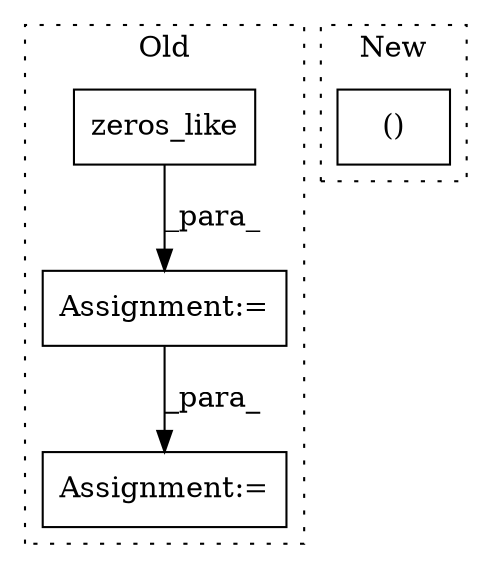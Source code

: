 digraph G {
subgraph cluster0 {
1 [label="zeros_like" a="32" s="5081,5096" l="11,1" shape="box"];
3 [label="Assignment:=" a="7" s="5147" l="2" shape="box"];
4 [label="Assignment:=" a="7" s="5020" l="1" shape="box"];
label = "Old";
style="dotted";
}
subgraph cluster1 {
2 [label="()" a="106" s="1926" l="27" shape="box"];
label = "New";
style="dotted";
}
1 -> 4 [label="_para_"];
4 -> 3 [label="_para_"];
}